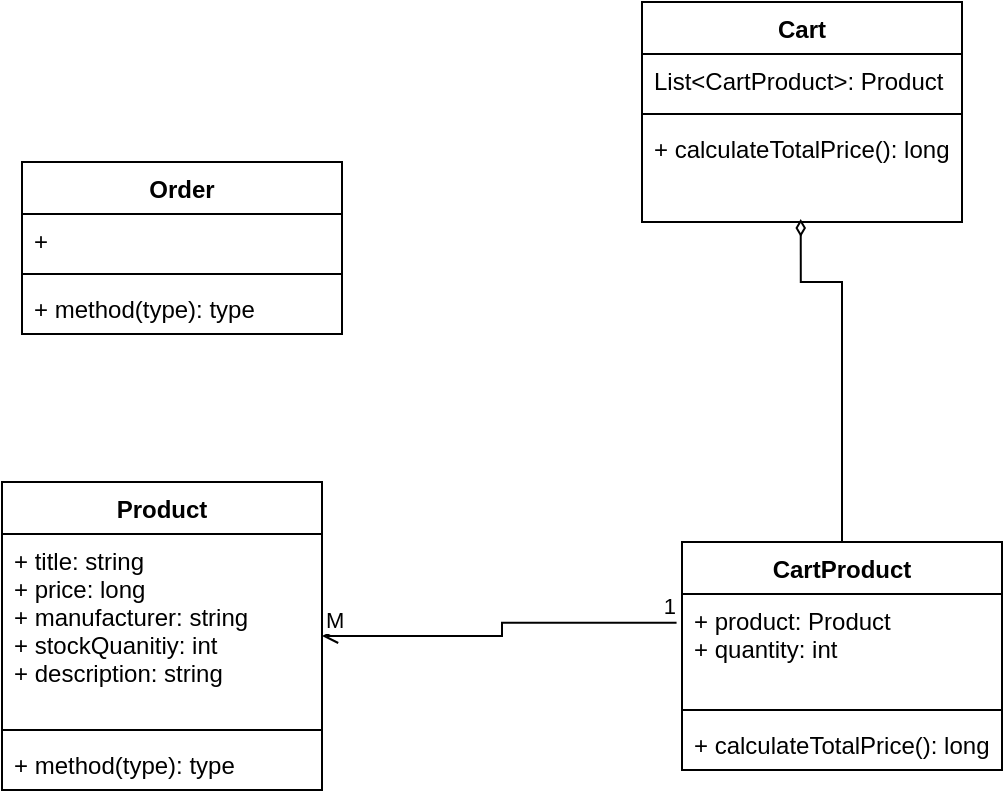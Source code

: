 <mxfile version="20.0.4" type="github">
  <diagram id="VnWwwsPPHEfA2r1VC904" name="Page-1">
    <mxGraphModel dx="981" dy="542" grid="1" gridSize="10" guides="1" tooltips="1" connect="1" arrows="1" fold="1" page="1" pageScale="1" pageWidth="827" pageHeight="1169" math="0" shadow="0">
      <root>
        <mxCell id="0" />
        <mxCell id="1" parent="0" />
        <mxCell id="pRc35uwQ_GW5Wt_wBXZL-1" value="Order" style="swimlane;fontStyle=1;align=center;verticalAlign=top;childLayout=stackLayout;horizontal=1;startSize=26;horizontalStack=0;resizeParent=1;resizeParentMax=0;resizeLast=0;collapsible=1;marginBottom=0;" vertex="1" parent="1">
          <mxGeometry x="150" y="190" width="160" height="86" as="geometry" />
        </mxCell>
        <mxCell id="pRc35uwQ_GW5Wt_wBXZL-2" value="+" style="text;strokeColor=none;fillColor=none;align=left;verticalAlign=top;spacingLeft=4;spacingRight=4;overflow=hidden;rotatable=0;points=[[0,0.5],[1,0.5]];portConstraint=eastwest;" vertex="1" parent="pRc35uwQ_GW5Wt_wBXZL-1">
          <mxGeometry y="26" width="160" height="26" as="geometry" />
        </mxCell>
        <mxCell id="pRc35uwQ_GW5Wt_wBXZL-3" value="" style="line;strokeWidth=1;fillColor=none;align=left;verticalAlign=middle;spacingTop=-1;spacingLeft=3;spacingRight=3;rotatable=0;labelPosition=right;points=[];portConstraint=eastwest;" vertex="1" parent="pRc35uwQ_GW5Wt_wBXZL-1">
          <mxGeometry y="52" width="160" height="8" as="geometry" />
        </mxCell>
        <mxCell id="pRc35uwQ_GW5Wt_wBXZL-4" value="+ method(type): type" style="text;strokeColor=none;fillColor=none;align=left;verticalAlign=top;spacingLeft=4;spacingRight=4;overflow=hidden;rotatable=0;points=[[0,0.5],[1,0.5]];portConstraint=eastwest;" vertex="1" parent="pRc35uwQ_GW5Wt_wBXZL-1">
          <mxGeometry y="60" width="160" height="26" as="geometry" />
        </mxCell>
        <mxCell id="pRc35uwQ_GW5Wt_wBXZL-5" value="Product" style="swimlane;fontStyle=1;align=center;verticalAlign=top;childLayout=stackLayout;horizontal=1;startSize=26;horizontalStack=0;resizeParent=1;resizeParentMax=0;resizeLast=0;collapsible=1;marginBottom=0;" vertex="1" parent="1">
          <mxGeometry x="140" y="350" width="160" height="154" as="geometry" />
        </mxCell>
        <mxCell id="pRc35uwQ_GW5Wt_wBXZL-6" value="+ title: string&#xa;+ price: long&#xa;+ manufacturer: string&#xa;+ stockQuanitiy: int&#xa;+ description: string" style="text;strokeColor=none;fillColor=none;align=left;verticalAlign=top;spacingLeft=4;spacingRight=4;overflow=hidden;rotatable=0;points=[[0,0.5],[1,0.5]];portConstraint=eastwest;" vertex="1" parent="pRc35uwQ_GW5Wt_wBXZL-5">
          <mxGeometry y="26" width="160" height="94" as="geometry" />
        </mxCell>
        <mxCell id="pRc35uwQ_GW5Wt_wBXZL-7" value="" style="line;strokeWidth=1;fillColor=none;align=left;verticalAlign=middle;spacingTop=-1;spacingLeft=3;spacingRight=3;rotatable=0;labelPosition=right;points=[];portConstraint=eastwest;" vertex="1" parent="pRc35uwQ_GW5Wt_wBXZL-5">
          <mxGeometry y="120" width="160" height="8" as="geometry" />
        </mxCell>
        <mxCell id="pRc35uwQ_GW5Wt_wBXZL-8" value="+ method(type): type" style="text;strokeColor=none;fillColor=none;align=left;verticalAlign=top;spacingLeft=4;spacingRight=4;overflow=hidden;rotatable=0;points=[[0,0.5],[1,0.5]];portConstraint=eastwest;" vertex="1" parent="pRc35uwQ_GW5Wt_wBXZL-5">
          <mxGeometry y="128" width="160" height="26" as="geometry" />
        </mxCell>
        <mxCell id="pRc35uwQ_GW5Wt_wBXZL-11" value="CartProduct" style="swimlane;fontStyle=1;align=center;verticalAlign=top;childLayout=stackLayout;horizontal=1;startSize=26;horizontalStack=0;resizeParent=1;resizeParentMax=0;resizeLast=0;collapsible=1;marginBottom=0;" vertex="1" parent="1">
          <mxGeometry x="480" y="380" width="160" height="114" as="geometry" />
        </mxCell>
        <mxCell id="pRc35uwQ_GW5Wt_wBXZL-12" value="+ product: Product&#xa;+ quantity: int" style="text;strokeColor=none;fillColor=none;align=left;verticalAlign=top;spacingLeft=4;spacingRight=4;overflow=hidden;rotatable=0;points=[[0,0.5],[1,0.5]];portConstraint=eastwest;" vertex="1" parent="pRc35uwQ_GW5Wt_wBXZL-11">
          <mxGeometry y="26" width="160" height="54" as="geometry" />
        </mxCell>
        <mxCell id="pRc35uwQ_GW5Wt_wBXZL-13" value="" style="line;strokeWidth=1;fillColor=none;align=left;verticalAlign=middle;spacingTop=-1;spacingLeft=3;spacingRight=3;rotatable=0;labelPosition=right;points=[];portConstraint=eastwest;" vertex="1" parent="pRc35uwQ_GW5Wt_wBXZL-11">
          <mxGeometry y="80" width="160" height="8" as="geometry" />
        </mxCell>
        <mxCell id="pRc35uwQ_GW5Wt_wBXZL-14" value="+ calculateTotalPrice(): long" style="text;strokeColor=none;fillColor=none;align=left;verticalAlign=top;spacingLeft=4;spacingRight=4;overflow=hidden;rotatable=0;points=[[0,0.5],[1,0.5]];portConstraint=eastwest;" vertex="1" parent="pRc35uwQ_GW5Wt_wBXZL-11">
          <mxGeometry y="88" width="160" height="26" as="geometry" />
        </mxCell>
        <mxCell id="pRc35uwQ_GW5Wt_wBXZL-22" value="" style="endArrow=none;html=1;edgeStyle=orthogonalEdgeStyle;rounded=0;entryX=-0.017;entryY=0.267;entryDx=0;entryDy=0;entryPerimeter=0;startArrow=open;startFill=0;" edge="1" parent="1" source="pRc35uwQ_GW5Wt_wBXZL-5" target="pRc35uwQ_GW5Wt_wBXZL-12">
          <mxGeometry relative="1" as="geometry">
            <mxPoint x="320" y="350" as="sourcePoint" />
            <mxPoint x="430" y="410" as="targetPoint" />
          </mxGeometry>
        </mxCell>
        <mxCell id="pRc35uwQ_GW5Wt_wBXZL-23" value="M" style="edgeLabel;resizable=0;html=1;align=left;verticalAlign=bottom;" connectable="0" vertex="1" parent="pRc35uwQ_GW5Wt_wBXZL-22">
          <mxGeometry x="-1" relative="1" as="geometry" />
        </mxCell>
        <mxCell id="pRc35uwQ_GW5Wt_wBXZL-24" value="1" style="edgeLabel;resizable=0;html=1;align=right;verticalAlign=bottom;" connectable="0" vertex="1" parent="pRc35uwQ_GW5Wt_wBXZL-22">
          <mxGeometry x="1" relative="1" as="geometry" />
        </mxCell>
        <mxCell id="pRc35uwQ_GW5Wt_wBXZL-30" style="edgeStyle=orthogonalEdgeStyle;rounded=0;orthogonalLoop=1;jettySize=auto;html=1;exitX=0.496;exitY=0.971;exitDx=0;exitDy=0;entryX=0.5;entryY=0;entryDx=0;entryDy=0;endArrow=none;endFill=0;exitPerimeter=0;startArrow=diamondThin;startFill=0;" edge="1" parent="1" source="pRc35uwQ_GW5Wt_wBXZL-29" target="pRc35uwQ_GW5Wt_wBXZL-11">
          <mxGeometry relative="1" as="geometry">
            <Array as="points">
              <mxPoint x="539" y="250" />
              <mxPoint x="560" y="250" />
            </Array>
          </mxGeometry>
        </mxCell>
        <mxCell id="pRc35uwQ_GW5Wt_wBXZL-26" value="Cart" style="swimlane;fontStyle=1;align=center;verticalAlign=top;childLayout=stackLayout;horizontal=1;startSize=26;horizontalStack=0;resizeParent=1;resizeParentMax=0;resizeLast=0;collapsible=1;marginBottom=0;" vertex="1" parent="1">
          <mxGeometry x="460" y="110" width="160" height="110" as="geometry" />
        </mxCell>
        <mxCell id="pRc35uwQ_GW5Wt_wBXZL-27" value="List&lt;CartProduct&gt;: Product" style="text;strokeColor=none;fillColor=none;align=left;verticalAlign=top;spacingLeft=4;spacingRight=4;overflow=hidden;rotatable=0;points=[[0,0.5],[1,0.5]];portConstraint=eastwest;" vertex="1" parent="pRc35uwQ_GW5Wt_wBXZL-26">
          <mxGeometry y="26" width="160" height="26" as="geometry" />
        </mxCell>
        <mxCell id="pRc35uwQ_GW5Wt_wBXZL-28" value="" style="line;strokeWidth=1;fillColor=none;align=left;verticalAlign=middle;spacingTop=-1;spacingLeft=3;spacingRight=3;rotatable=0;labelPosition=right;points=[];portConstraint=eastwest;" vertex="1" parent="pRc35uwQ_GW5Wt_wBXZL-26">
          <mxGeometry y="52" width="160" height="8" as="geometry" />
        </mxCell>
        <mxCell id="pRc35uwQ_GW5Wt_wBXZL-29" value="+ calculateTotalPrice(): long&#xa;" style="text;strokeColor=none;fillColor=none;align=left;verticalAlign=top;spacingLeft=4;spacingRight=4;overflow=hidden;rotatable=0;points=[[0,0.5],[1,0.5]];portConstraint=eastwest;" vertex="1" parent="pRc35uwQ_GW5Wt_wBXZL-26">
          <mxGeometry y="60" width="160" height="50" as="geometry" />
        </mxCell>
      </root>
    </mxGraphModel>
  </diagram>
</mxfile>
